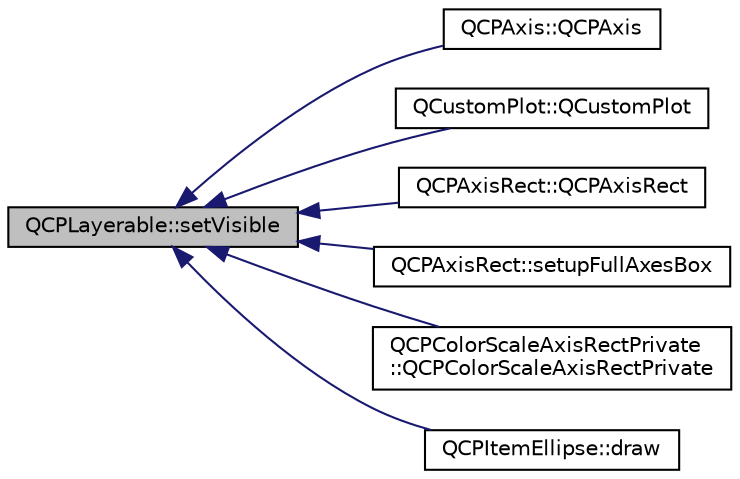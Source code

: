 digraph "QCPLayerable::setVisible"
{
  edge [fontname="Helvetica",fontsize="10",labelfontname="Helvetica",labelfontsize="10"];
  node [fontname="Helvetica",fontsize="10",shape=record];
  rankdir="LR";
  Node1 [label="QCPLayerable::setVisible",height=0.2,width=0.4,color="black", fillcolor="grey75", style="filled", fontcolor="black"];
  Node1 -> Node2 [dir="back",color="midnightblue",fontsize="10",style="solid",fontname="Helvetica"];
  Node2 [label="QCPAxis::QCPAxis",height=0.2,width=0.4,color="black", fillcolor="white", style="filled",URL="$class_q_c_p_axis.html#ac62c042968bae0e6d474fcfc57c9b71f"];
  Node1 -> Node3 [dir="back",color="midnightblue",fontsize="10",style="solid",fontname="Helvetica"];
  Node3 [label="QCustomPlot::QCustomPlot",height=0.2,width=0.4,color="black", fillcolor="white", style="filled",URL="$class_q_custom_plot.html#a45b99626558651a6428b83972b0b34b8"];
  Node1 -> Node4 [dir="back",color="midnightblue",fontsize="10",style="solid",fontname="Helvetica"];
  Node4 [label="QCPAxisRect::QCPAxisRect",height=0.2,width=0.4,color="black", fillcolor="white", style="filled",URL="$class_q_c_p_axis_rect.html#a60b31dece805462c1b82eea2e69ba042"];
  Node1 -> Node5 [dir="back",color="midnightblue",fontsize="10",style="solid",fontname="Helvetica"];
  Node5 [label="QCPAxisRect::setupFullAxesBox",height=0.2,width=0.4,color="black", fillcolor="white", style="filled",URL="$class_q_c_p_axis_rect.html#a5fa906175447b14206954f77fc7f1ef4"];
  Node1 -> Node6 [dir="back",color="midnightblue",fontsize="10",style="solid",fontname="Helvetica"];
  Node6 [label="QCPColorScaleAxisRectPrivate\l::QCPColorScaleAxisRectPrivate",height=0.2,width=0.4,color="black", fillcolor="white", style="filled",URL="$class_q_c_p_color_scale_axis_rect_private.html#ad3b242f75dd2b33581364a4e668a80db"];
  Node1 -> Node7 [dir="back",color="midnightblue",fontsize="10",style="solid",fontname="Helvetica"];
  Node7 [label="QCPItemEllipse::draw",height=0.2,width=0.4,color="black", fillcolor="white", style="filled",URL="$class_q_c_p_item_ellipse.html#afe97ec827adb05f000fe007783faae3c"];
}
